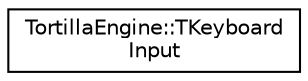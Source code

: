 digraph "Graphical Class Hierarchy"
{
 // LATEX_PDF_SIZE
  edge [fontname="Helvetica",fontsize="10",labelfontname="Helvetica",labelfontsize="10"];
  node [fontname="Helvetica",fontsize="10",shape=record];
  rankdir="LR";
  Node0 [label="TortillaEngine::TKeyboard\lInput",height=0.2,width=0.4,color="black", fillcolor="white", style="filled",URL="$class_tortilla_engine_1_1_t_keyboard_input.html",tooltip="Keyboard management."];
}
